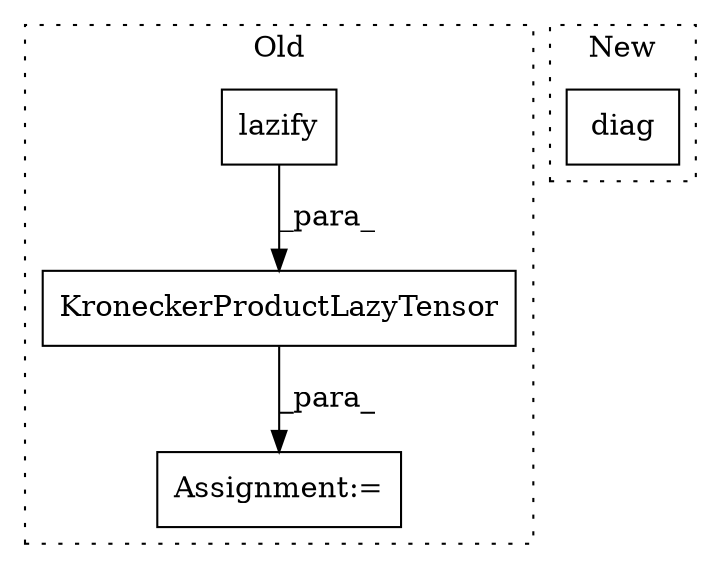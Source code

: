 digraph G {
subgraph cluster0 {
1 [label="lazify" a="32" s="6194,6214" l="7,1" shape="box"];
3 [label="KroneckerProductLazyTensor" a="32" s="6441,6512" l="27,1" shape="box"];
4 [label="Assignment:=" a="7" s="6440" l="1" shape="box"];
label = "Old";
style="dotted";
}
subgraph cluster1 {
2 [label="diag" a="32" s="2768" l="6" shape="box"];
label = "New";
style="dotted";
}
1 -> 3 [label="_para_"];
3 -> 4 [label="_para_"];
}